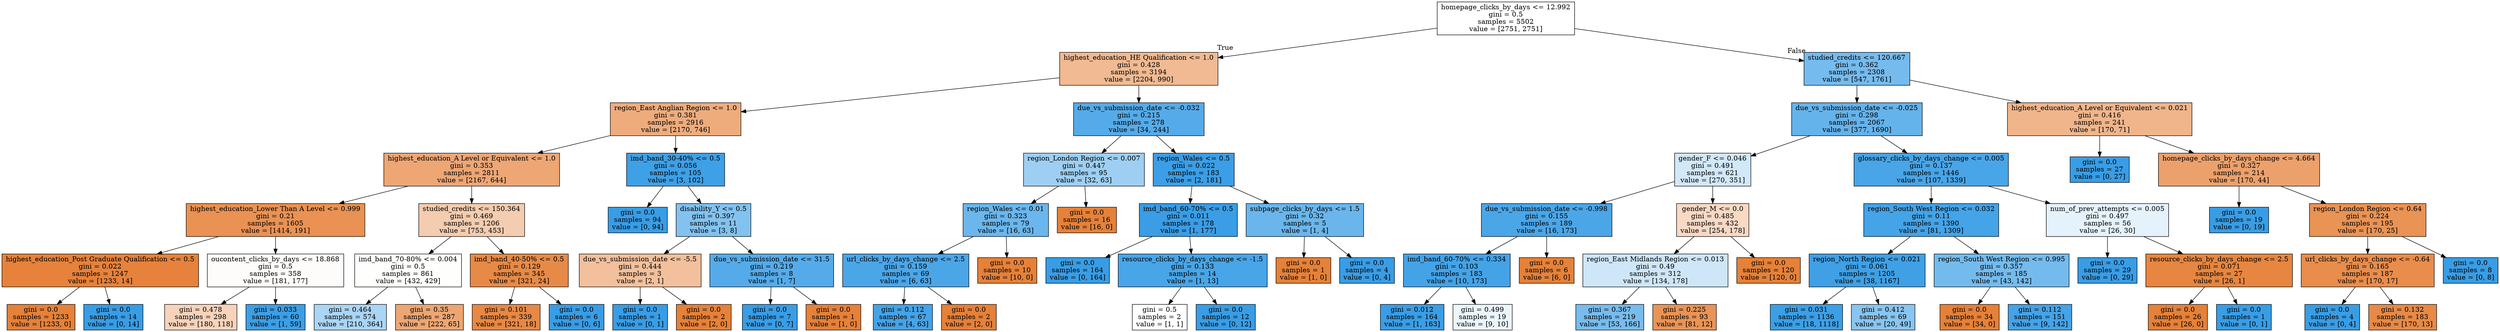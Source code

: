 digraph Tree {
node [shape=box, style="filled", color="black"] ;
0 [label="homepage_clicks_by_days <= 12.992\ngini = 0.5\nsamples = 5502\nvalue = [2751, 2751]", fillcolor="#e5813900"] ;
1 [label="highest_education_HE Qualification <= 1.0\ngini = 0.428\nsamples = 3194\nvalue = [2204, 990]", fillcolor="#e581398c"] ;
0 -> 1 [labeldistance=2.5, labelangle=45, headlabel="True"] ;
2 [label="region_East Anglian Region <= 1.0\ngini = 0.381\nsamples = 2916\nvalue = [2170, 746]", fillcolor="#e58139a7"] ;
1 -> 2 ;
3 [label="highest_education_A Level or Equivalent <= 1.0\ngini = 0.353\nsamples = 2811\nvalue = [2167, 644]", fillcolor="#e58139b3"] ;
2 -> 3 ;
4 [label="highest_education_Lower Than A Level <= 0.999\ngini = 0.21\nsamples = 1605\nvalue = [1414, 191]", fillcolor="#e58139dd"] ;
3 -> 4 ;
5 [label="highest_education_Post Graduate Qualification <= 0.5\ngini = 0.022\nsamples = 1247\nvalue = [1233, 14]", fillcolor="#e58139fc"] ;
4 -> 5 ;
6 [label="gini = 0.0\nsamples = 1233\nvalue = [1233, 0]", fillcolor="#e58139ff"] ;
5 -> 6 ;
7 [label="gini = 0.0\nsamples = 14\nvalue = [0, 14]", fillcolor="#399de5ff"] ;
5 -> 7 ;
8 [label="oucontent_clicks_by_days <= 18.868\ngini = 0.5\nsamples = 358\nvalue = [181, 177]", fillcolor="#e5813906"] ;
4 -> 8 ;
9 [label="gini = 0.478\nsamples = 298\nvalue = [180, 118]", fillcolor="#e5813958"] ;
8 -> 9 ;
10 [label="gini = 0.033\nsamples = 60\nvalue = [1, 59]", fillcolor="#399de5fb"] ;
8 -> 10 ;
11 [label="studied_credits <= 150.364\ngini = 0.469\nsamples = 1206\nvalue = [753, 453]", fillcolor="#e5813966"] ;
3 -> 11 ;
12 [label="imd_band_70-80% <= 0.004\ngini = 0.5\nsamples = 861\nvalue = [432, 429]", fillcolor="#e5813902"] ;
11 -> 12 ;
13 [label="gini = 0.464\nsamples = 574\nvalue = [210, 364]", fillcolor="#399de56c"] ;
12 -> 13 ;
14 [label="gini = 0.35\nsamples = 287\nvalue = [222, 65]", fillcolor="#e58139b4"] ;
12 -> 14 ;
15 [label="imd_band_40-50% <= 0.5\ngini = 0.129\nsamples = 345\nvalue = [321, 24]", fillcolor="#e58139ec"] ;
11 -> 15 ;
16 [label="gini = 0.101\nsamples = 339\nvalue = [321, 18]", fillcolor="#e58139f1"] ;
15 -> 16 ;
17 [label="gini = 0.0\nsamples = 6\nvalue = [0, 6]", fillcolor="#399de5ff"] ;
15 -> 17 ;
18 [label="imd_band_30-40% <= 0.5\ngini = 0.056\nsamples = 105\nvalue = [3, 102]", fillcolor="#399de5f8"] ;
2 -> 18 ;
19 [label="gini = 0.0\nsamples = 94\nvalue = [0, 94]", fillcolor="#399de5ff"] ;
18 -> 19 ;
20 [label="disability_Y <= 0.5\ngini = 0.397\nsamples = 11\nvalue = [3, 8]", fillcolor="#399de59f"] ;
18 -> 20 ;
21 [label="due_vs_submission_date <= -5.5\ngini = 0.444\nsamples = 3\nvalue = [2, 1]", fillcolor="#e581397f"] ;
20 -> 21 ;
22 [label="gini = 0.0\nsamples = 1\nvalue = [0, 1]", fillcolor="#399de5ff"] ;
21 -> 22 ;
23 [label="gini = 0.0\nsamples = 2\nvalue = [2, 0]", fillcolor="#e58139ff"] ;
21 -> 23 ;
24 [label="due_vs_submission_date <= 31.5\ngini = 0.219\nsamples = 8\nvalue = [1, 7]", fillcolor="#399de5db"] ;
20 -> 24 ;
25 [label="gini = 0.0\nsamples = 7\nvalue = [0, 7]", fillcolor="#399de5ff"] ;
24 -> 25 ;
26 [label="gini = 0.0\nsamples = 1\nvalue = [1, 0]", fillcolor="#e58139ff"] ;
24 -> 26 ;
27 [label="due_vs_submission_date <= -0.032\ngini = 0.215\nsamples = 278\nvalue = [34, 244]", fillcolor="#399de5db"] ;
1 -> 27 ;
28 [label="region_London Region <= 0.007\ngini = 0.447\nsamples = 95\nvalue = [32, 63]", fillcolor="#399de57d"] ;
27 -> 28 ;
29 [label="region_Wales <= 0.01\ngini = 0.323\nsamples = 79\nvalue = [16, 63]", fillcolor="#399de5be"] ;
28 -> 29 ;
30 [label="url_clicks_by_days_change <= 2.5\ngini = 0.159\nsamples = 69\nvalue = [6, 63]", fillcolor="#399de5e7"] ;
29 -> 30 ;
31 [label="gini = 0.112\nsamples = 67\nvalue = [4, 63]", fillcolor="#399de5ef"] ;
30 -> 31 ;
32 [label="gini = 0.0\nsamples = 2\nvalue = [2, 0]", fillcolor="#e58139ff"] ;
30 -> 32 ;
33 [label="gini = 0.0\nsamples = 10\nvalue = [10, 0]", fillcolor="#e58139ff"] ;
29 -> 33 ;
34 [label="gini = 0.0\nsamples = 16\nvalue = [16, 0]", fillcolor="#e58139ff"] ;
28 -> 34 ;
35 [label="region_Wales <= 0.5\ngini = 0.022\nsamples = 183\nvalue = [2, 181]", fillcolor="#399de5fc"] ;
27 -> 35 ;
36 [label="imd_band_60-70% <= 0.5\ngini = 0.011\nsamples = 178\nvalue = [1, 177]", fillcolor="#399de5fe"] ;
35 -> 36 ;
37 [label="gini = 0.0\nsamples = 164\nvalue = [0, 164]", fillcolor="#399de5ff"] ;
36 -> 37 ;
38 [label="resource_clicks_by_days_change <= -1.5\ngini = 0.133\nsamples = 14\nvalue = [1, 13]", fillcolor="#399de5eb"] ;
36 -> 38 ;
39 [label="gini = 0.5\nsamples = 2\nvalue = [1, 1]", fillcolor="#e5813900"] ;
38 -> 39 ;
40 [label="gini = 0.0\nsamples = 12\nvalue = [0, 12]", fillcolor="#399de5ff"] ;
38 -> 40 ;
41 [label="subpage_clicks_by_days <= 1.5\ngini = 0.32\nsamples = 5\nvalue = [1, 4]", fillcolor="#399de5bf"] ;
35 -> 41 ;
42 [label="gini = 0.0\nsamples = 1\nvalue = [1, 0]", fillcolor="#e58139ff"] ;
41 -> 42 ;
43 [label="gini = 0.0\nsamples = 4\nvalue = [0, 4]", fillcolor="#399de5ff"] ;
41 -> 43 ;
44 [label="studied_credits <= 120.667\ngini = 0.362\nsamples = 2308\nvalue = [547, 1761]", fillcolor="#399de5b0"] ;
0 -> 44 [labeldistance=2.5, labelangle=-45, headlabel="False"] ;
45 [label="due_vs_submission_date <= -0.025\ngini = 0.298\nsamples = 2067\nvalue = [377, 1690]", fillcolor="#399de5c6"] ;
44 -> 45 ;
46 [label="gender_F <= 0.046\ngini = 0.491\nsamples = 621\nvalue = [270, 351]", fillcolor="#399de53b"] ;
45 -> 46 ;
47 [label="due_vs_submission_date <= -0.998\ngini = 0.155\nsamples = 189\nvalue = [16, 173]", fillcolor="#399de5e7"] ;
46 -> 47 ;
48 [label="imd_band_60-70% <= 0.334\ngini = 0.103\nsamples = 183\nvalue = [10, 173]", fillcolor="#399de5f0"] ;
47 -> 48 ;
49 [label="gini = 0.012\nsamples = 164\nvalue = [1, 163]", fillcolor="#399de5fd"] ;
48 -> 49 ;
50 [label="gini = 0.499\nsamples = 19\nvalue = [9, 10]", fillcolor="#399de519"] ;
48 -> 50 ;
51 [label="gini = 0.0\nsamples = 6\nvalue = [6, 0]", fillcolor="#e58139ff"] ;
47 -> 51 ;
52 [label="gender_M <= 0.0\ngini = 0.485\nsamples = 432\nvalue = [254, 178]", fillcolor="#e581394c"] ;
46 -> 52 ;
53 [label="region_East Midlands Region <= 0.013\ngini = 0.49\nsamples = 312\nvalue = [134, 178]", fillcolor="#399de53f"] ;
52 -> 53 ;
54 [label="gini = 0.367\nsamples = 219\nvalue = [53, 166]", fillcolor="#399de5ae"] ;
53 -> 54 ;
55 [label="gini = 0.225\nsamples = 93\nvalue = [81, 12]", fillcolor="#e58139d9"] ;
53 -> 55 ;
56 [label="gini = 0.0\nsamples = 120\nvalue = [120, 0]", fillcolor="#e58139ff"] ;
52 -> 56 ;
57 [label="glossary_clicks_by_days_change <= 0.005\ngini = 0.137\nsamples = 1446\nvalue = [107, 1339]", fillcolor="#399de5eb"] ;
45 -> 57 ;
58 [label="region_South West Region <= 0.032\ngini = 0.11\nsamples = 1390\nvalue = [81, 1309]", fillcolor="#399de5ef"] ;
57 -> 58 ;
59 [label="region_North Region <= 0.021\ngini = 0.061\nsamples = 1205\nvalue = [38, 1167]", fillcolor="#399de5f7"] ;
58 -> 59 ;
60 [label="gini = 0.031\nsamples = 1136\nvalue = [18, 1118]", fillcolor="#399de5fb"] ;
59 -> 60 ;
61 [label="gini = 0.412\nsamples = 69\nvalue = [20, 49]", fillcolor="#399de597"] ;
59 -> 61 ;
62 [label="region_South West Region <= 0.995\ngini = 0.357\nsamples = 185\nvalue = [43, 142]", fillcolor="#399de5b2"] ;
58 -> 62 ;
63 [label="gini = 0.0\nsamples = 34\nvalue = [34, 0]", fillcolor="#e58139ff"] ;
62 -> 63 ;
64 [label="gini = 0.112\nsamples = 151\nvalue = [9, 142]", fillcolor="#399de5ef"] ;
62 -> 64 ;
65 [label="num_of_prev_attempts <= 0.005\ngini = 0.497\nsamples = 56\nvalue = [26, 30]", fillcolor="#399de522"] ;
57 -> 65 ;
66 [label="gini = 0.0\nsamples = 29\nvalue = [0, 29]", fillcolor="#399de5ff"] ;
65 -> 66 ;
67 [label="resource_clicks_by_days_change <= 2.5\ngini = 0.071\nsamples = 27\nvalue = [26, 1]", fillcolor="#e58139f5"] ;
65 -> 67 ;
68 [label="gini = 0.0\nsamples = 26\nvalue = [26, 0]", fillcolor="#e58139ff"] ;
67 -> 68 ;
69 [label="gini = 0.0\nsamples = 1\nvalue = [0, 1]", fillcolor="#399de5ff"] ;
67 -> 69 ;
70 [label="highest_education_A Level or Equivalent <= 0.021\ngini = 0.416\nsamples = 241\nvalue = [170, 71]", fillcolor="#e5813995"] ;
44 -> 70 ;
71 [label="gini = 0.0\nsamples = 27\nvalue = [0, 27]", fillcolor="#399de5ff"] ;
70 -> 71 ;
72 [label="homepage_clicks_by_days_change <= 4.664\ngini = 0.327\nsamples = 214\nvalue = [170, 44]", fillcolor="#e58139bd"] ;
70 -> 72 ;
73 [label="gini = 0.0\nsamples = 19\nvalue = [0, 19]", fillcolor="#399de5ff"] ;
72 -> 73 ;
74 [label="region_London Region <= 0.64\ngini = 0.224\nsamples = 195\nvalue = [170, 25]", fillcolor="#e58139da"] ;
72 -> 74 ;
75 [label="url_clicks_by_days_change <= -0.64\ngini = 0.165\nsamples = 187\nvalue = [170, 17]", fillcolor="#e58139e6"] ;
74 -> 75 ;
76 [label="gini = 0.0\nsamples = 4\nvalue = [0, 4]", fillcolor="#399de5ff"] ;
75 -> 76 ;
77 [label="gini = 0.132\nsamples = 183\nvalue = [170, 13]", fillcolor="#e58139ec"] ;
75 -> 77 ;
78 [label="gini = 0.0\nsamples = 8\nvalue = [0, 8]", fillcolor="#399de5ff"] ;
74 -> 78 ;
}